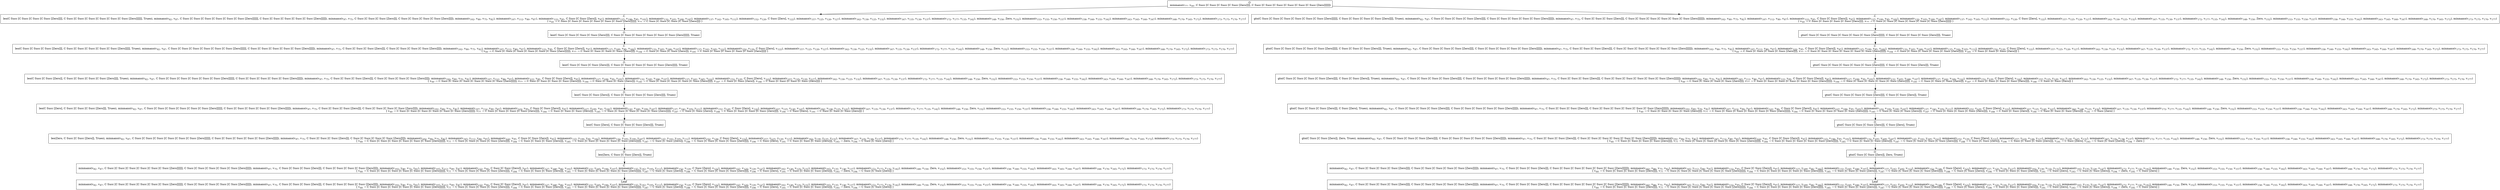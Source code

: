 digraph {
    graph [rankdir=TB
          ,bgcolor=transparent];
    node [shape=box
         ,fillcolor=white
         ,style=filled];
    0 [label=<O <BR/> minmaxo(v<SUB>77</SUB>, v<SUB>60</SUB>, C Succ [C Succ [C Succ [C Succ [Zero]]]], C Succ [C Succ [C Succ [C Succ [C Succ [C Succ [Zero]]]]]])>];
    1 [label=<C <BR/> leo(C Succ [C Succ [C Succ [C Succ [Zero]]]], C Succ [C Succ [C Succ [C Succ [C Succ [C Succ [Zero]]]]]], Trueo), minmaxo(v<SUB>82</SUB>, v<SUB>87</SUB>, C Succ [C Succ [C Succ [C Succ [C Succ [C Succ [Zero]]]]]], C Succ [C Succ [C Succ [C Succ [C Succ [Zero]]]]]), minmaxo(v<SUB>97</SUB>, v<SUB>75</SUB>, C Succ [C Succ [C Succ [Zero]]], C Succ [C Succ [C Succ [C Succ [Zero]]]]), minmaxo(v<SUB>102</SUB>, v<SUB>80</SUB>, v<SUB>75</SUB>, v<SUB>82</SUB>), minmaxo(v<SUB>107</SUB>, v<SUB>112</SUB>, v<SUB>80</SUB>, v<SUB>87</SUB>), minmaxo(v<SUB>122</SUB>, v<SUB>95</SUB>, C Succ [C Succ [Zero]], v<SUB>97</SUB>), minmaxo(v<SUB>127</SUB>, v<SUB>100</SUB>, v<SUB>95</SUB>, v<SUB>102</SUB>), minmaxo(v<SUB>132</SUB>, v<SUB>105</SUB>, v<SUB>100</SUB>, v<SUB>107</SUB>), minmaxo(v<SUB>137</SUB>, v<SUB>142</SUB>, v<SUB>105</SUB>, v<SUB>112</SUB>), minmaxo(v<SUB>152</SUB>, v<SUB>120</SUB>, C Succ [Zero], v<SUB>122</SUB>), minmaxo(v<SUB>157</SUB>, v<SUB>125</SUB>, v<SUB>120</SUB>, v<SUB>127</SUB>), minmaxo(v<SUB>162</SUB>, v<SUB>130</SUB>, v<SUB>125</SUB>, v<SUB>132</SUB>), minmaxo(v<SUB>167</SUB>, v<SUB>135</SUB>, v<SUB>130</SUB>, v<SUB>137</SUB>), minmaxo(v<SUB>172</SUB>, v<SUB>177</SUB>, v<SUB>135</SUB>, v<SUB>142</SUB>), minmaxo(v<SUB>148</SUB>, v<SUB>150</SUB>, Zero, v<SUB>152</SUB>), minmaxo(v<SUB>153</SUB>, v<SUB>155</SUB>, v<SUB>150</SUB>, v<SUB>157</SUB>), minmaxo(v<SUB>158</SUB>, v<SUB>160</SUB>, v<SUB>155</SUB>, v<SUB>162</SUB>), minmaxo(v<SUB>163</SUB>, v<SUB>165</SUB>, v<SUB>160</SUB>, v<SUB>167</SUB>), minmaxo(v<SUB>168</SUB>, v<SUB>170</SUB>, v<SUB>165</SUB>, v<SUB>172</SUB>), minmaxo(v<SUB>173</SUB>, v<SUB>175</SUB>, v<SUB>170</SUB>, v<SUB>177</SUB>) <BR/>  [ v<SUB>60</SUB> &rarr; C Succ [C Succ [C Succ [C Succ [C Succ [C Succ [Zero]]]]]], v<SUB>77</SUB> &rarr; C Succ [C Succ [C Succ [C Succ [Zero]]]] ] >];
    2 [label=<C <BR/> gto(C Succ [C Succ [C Succ [C Succ [C Succ [C Succ [Zero]]]]]], C Succ [C Succ [C Succ [C Succ [Zero]]]], Trueo), minmaxo(v<SUB>82</SUB>, v<SUB>87</SUB>, C Succ [C Succ [C Succ [C Succ [Zero]]]], C Succ [C Succ [C Succ [C Succ [C Succ [Zero]]]]]), minmaxo(v<SUB>97</SUB>, v<SUB>75</SUB>, C Succ [C Succ [C Succ [Zero]]], C Succ [C Succ [C Succ [C Succ [C Succ [C Succ [Zero]]]]]]), minmaxo(v<SUB>102</SUB>, v<SUB>80</SUB>, v<SUB>75</SUB>, v<SUB>82</SUB>), minmaxo(v<SUB>107</SUB>, v<SUB>112</SUB>, v<SUB>80</SUB>, v<SUB>87</SUB>), minmaxo(v<SUB>122</SUB>, v<SUB>95</SUB>, C Succ [C Succ [Zero]], v<SUB>97</SUB>), minmaxo(v<SUB>127</SUB>, v<SUB>100</SUB>, v<SUB>95</SUB>, v<SUB>102</SUB>), minmaxo(v<SUB>132</SUB>, v<SUB>105</SUB>, v<SUB>100</SUB>, v<SUB>107</SUB>), minmaxo(v<SUB>137</SUB>, v<SUB>142</SUB>, v<SUB>105</SUB>, v<SUB>112</SUB>), minmaxo(v<SUB>152</SUB>, v<SUB>120</SUB>, C Succ [Zero], v<SUB>122</SUB>), minmaxo(v<SUB>157</SUB>, v<SUB>125</SUB>, v<SUB>120</SUB>, v<SUB>127</SUB>), minmaxo(v<SUB>162</SUB>, v<SUB>130</SUB>, v<SUB>125</SUB>, v<SUB>132</SUB>), minmaxo(v<SUB>167</SUB>, v<SUB>135</SUB>, v<SUB>130</SUB>, v<SUB>137</SUB>), minmaxo(v<SUB>172</SUB>, v<SUB>177</SUB>, v<SUB>135</SUB>, v<SUB>142</SUB>), minmaxo(v<SUB>148</SUB>, v<SUB>150</SUB>, Zero, v<SUB>152</SUB>), minmaxo(v<SUB>153</SUB>, v<SUB>155</SUB>, v<SUB>150</SUB>, v<SUB>157</SUB>), minmaxo(v<SUB>158</SUB>, v<SUB>160</SUB>, v<SUB>155</SUB>, v<SUB>162</SUB>), minmaxo(v<SUB>163</SUB>, v<SUB>165</SUB>, v<SUB>160</SUB>, v<SUB>167</SUB>), minmaxo(v<SUB>168</SUB>, v<SUB>170</SUB>, v<SUB>165</SUB>, v<SUB>172</SUB>), minmaxo(v<SUB>173</SUB>, v<SUB>175</SUB>, v<SUB>170</SUB>, v<SUB>177</SUB>) <BR/>  [ v<SUB>60</SUB> &rarr; C Succ [C Succ [C Succ [C Succ [Zero]]]], v<SUB>77</SUB> &rarr; C Succ [C Succ [C Succ [C Succ [C Succ [C Succ [Zero]]]]]] ] >];
    3 [label=<O <BR/> leo(C Succ [C Succ [C Succ [C Succ [Zero]]]], C Succ [C Succ [C Succ [C Succ [C Succ [C Succ [Zero]]]]]], Trueo)>];
    4 [label=<C <BR/> leo(C Succ [C Succ [C Succ [Zero]]], C Succ [C Succ [C Succ [C Succ [C Succ [Zero]]]]], Trueo), minmaxo(v<SUB>82</SUB>, v<SUB>87</SUB>, C Succ [C Succ [C Succ [C Succ [C Succ [C Succ [Zero]]]]]], C Succ [C Succ [C Succ [C Succ [C Succ [Zero]]]]]), minmaxo(v<SUB>97</SUB>, v<SUB>75</SUB>, C Succ [C Succ [C Succ [Zero]]], C Succ [C Succ [C Succ [C Succ [Zero]]]]), minmaxo(v<SUB>102</SUB>, v<SUB>80</SUB>, v<SUB>75</SUB>, v<SUB>82</SUB>), minmaxo(v<SUB>107</SUB>, v<SUB>112</SUB>, v<SUB>80</SUB>, v<SUB>87</SUB>), minmaxo(v<SUB>122</SUB>, v<SUB>95</SUB>, C Succ [C Succ [Zero]], v<SUB>97</SUB>), minmaxo(v<SUB>127</SUB>, v<SUB>100</SUB>, v<SUB>95</SUB>, v<SUB>102</SUB>), minmaxo(v<SUB>132</SUB>, v<SUB>105</SUB>, v<SUB>100</SUB>, v<SUB>107</SUB>), minmaxo(v<SUB>137</SUB>, v<SUB>142</SUB>, v<SUB>105</SUB>, v<SUB>112</SUB>), minmaxo(v<SUB>152</SUB>, v<SUB>120</SUB>, C Succ [Zero], v<SUB>122</SUB>), minmaxo(v<SUB>157</SUB>, v<SUB>125</SUB>, v<SUB>120</SUB>, v<SUB>127</SUB>), minmaxo(v<SUB>162</SUB>, v<SUB>130</SUB>, v<SUB>125</SUB>, v<SUB>132</SUB>), minmaxo(v<SUB>167</SUB>, v<SUB>135</SUB>, v<SUB>130</SUB>, v<SUB>137</SUB>), minmaxo(v<SUB>172</SUB>, v<SUB>177</SUB>, v<SUB>135</SUB>, v<SUB>142</SUB>), minmaxo(v<SUB>148</SUB>, v<SUB>150</SUB>, Zero, v<SUB>152</SUB>), minmaxo(v<SUB>153</SUB>, v<SUB>155</SUB>, v<SUB>150</SUB>, v<SUB>157</SUB>), minmaxo(v<SUB>158</SUB>, v<SUB>160</SUB>, v<SUB>155</SUB>, v<SUB>162</SUB>), minmaxo(v<SUB>163</SUB>, v<SUB>165</SUB>, v<SUB>160</SUB>, v<SUB>167</SUB>), minmaxo(v<SUB>168</SUB>, v<SUB>170</SUB>, v<SUB>165</SUB>, v<SUB>172</SUB>), minmaxo(v<SUB>173</SUB>, v<SUB>175</SUB>, v<SUB>170</SUB>, v<SUB>177</SUB>) <BR/>  [ v<SUB>60</SUB> &rarr; C Succ [C Succ [C Succ [C Succ [C Succ [C Succ [Zero]]]]]], v<SUB>77</SUB> &rarr; C Succ [C Succ [C Succ [C Succ [Zero]]]], v<SUB>184</SUB> &rarr; C Succ [C Succ [C Succ [Zero]]], v<SUB>185</SUB> &rarr; C Succ [C Succ [C Succ [C Succ [C Succ [Zero]]]]] ] >];
    5 [label=<O <BR/> leo(C Succ [C Succ [C Succ [Zero]]], C Succ [C Succ [C Succ [C Succ [C Succ [Zero]]]]], Trueo)>];
    6 [label=<C <BR/> leo(C Succ [C Succ [Zero]], C Succ [C Succ [C Succ [C Succ [Zero]]]], Trueo), minmaxo(v<SUB>82</SUB>, v<SUB>87</SUB>, C Succ [C Succ [C Succ [C Succ [C Succ [C Succ [Zero]]]]]], C Succ [C Succ [C Succ [C Succ [C Succ [Zero]]]]]), minmaxo(v<SUB>97</SUB>, v<SUB>75</SUB>, C Succ [C Succ [C Succ [Zero]]], C Succ [C Succ [C Succ [C Succ [Zero]]]]), minmaxo(v<SUB>102</SUB>, v<SUB>80</SUB>, v<SUB>75</SUB>, v<SUB>82</SUB>), minmaxo(v<SUB>107</SUB>, v<SUB>112</SUB>, v<SUB>80</SUB>, v<SUB>87</SUB>), minmaxo(v<SUB>122</SUB>, v<SUB>95</SUB>, C Succ [C Succ [Zero]], v<SUB>97</SUB>), minmaxo(v<SUB>127</SUB>, v<SUB>100</SUB>, v<SUB>95</SUB>, v<SUB>102</SUB>), minmaxo(v<SUB>132</SUB>, v<SUB>105</SUB>, v<SUB>100</SUB>, v<SUB>107</SUB>), minmaxo(v<SUB>137</SUB>, v<SUB>142</SUB>, v<SUB>105</SUB>, v<SUB>112</SUB>), minmaxo(v<SUB>152</SUB>, v<SUB>120</SUB>, C Succ [Zero], v<SUB>122</SUB>), minmaxo(v<SUB>157</SUB>, v<SUB>125</SUB>, v<SUB>120</SUB>, v<SUB>127</SUB>), minmaxo(v<SUB>162</SUB>, v<SUB>130</SUB>, v<SUB>125</SUB>, v<SUB>132</SUB>), minmaxo(v<SUB>167</SUB>, v<SUB>135</SUB>, v<SUB>130</SUB>, v<SUB>137</SUB>), minmaxo(v<SUB>172</SUB>, v<SUB>177</SUB>, v<SUB>135</SUB>, v<SUB>142</SUB>), minmaxo(v<SUB>148</SUB>, v<SUB>150</SUB>, Zero, v<SUB>152</SUB>), minmaxo(v<SUB>153</SUB>, v<SUB>155</SUB>, v<SUB>150</SUB>, v<SUB>157</SUB>), minmaxo(v<SUB>158</SUB>, v<SUB>160</SUB>, v<SUB>155</SUB>, v<SUB>162</SUB>), minmaxo(v<SUB>163</SUB>, v<SUB>165</SUB>, v<SUB>160</SUB>, v<SUB>167</SUB>), minmaxo(v<SUB>168</SUB>, v<SUB>170</SUB>, v<SUB>165</SUB>, v<SUB>172</SUB>), minmaxo(v<SUB>173</SUB>, v<SUB>175</SUB>, v<SUB>170</SUB>, v<SUB>177</SUB>) <BR/>  [ v<SUB>60</SUB> &rarr; C Succ [C Succ [C Succ [C Succ [C Succ [C Succ [Zero]]]]]], v<SUB>77</SUB> &rarr; C Succ [C Succ [C Succ [C Succ [Zero]]]], v<SUB>184</SUB> &rarr; C Succ [C Succ [C Succ [Zero]]], v<SUB>185</SUB> &rarr; C Succ [C Succ [C Succ [C Succ [C Succ [Zero]]]]], v<SUB>187</SUB> &rarr; C Succ [C Succ [Zero]], v<SUB>188</SUB> &rarr; C Succ [C Succ [C Succ [C Succ [Zero]]]] ] >];
    7 [label=<O <BR/> leo(C Succ [C Succ [Zero]], C Succ [C Succ [C Succ [C Succ [Zero]]]], Trueo)>];
    8 [label=<C <BR/> leo(C Succ [Zero], C Succ [C Succ [C Succ [Zero]]], Trueo), minmaxo(v<SUB>82</SUB>, v<SUB>87</SUB>, C Succ [C Succ [C Succ [C Succ [C Succ [C Succ [Zero]]]]]], C Succ [C Succ [C Succ [C Succ [C Succ [Zero]]]]]), minmaxo(v<SUB>97</SUB>, v<SUB>75</SUB>, C Succ [C Succ [C Succ [Zero]]], C Succ [C Succ [C Succ [C Succ [Zero]]]]), minmaxo(v<SUB>102</SUB>, v<SUB>80</SUB>, v<SUB>75</SUB>, v<SUB>82</SUB>), minmaxo(v<SUB>107</SUB>, v<SUB>112</SUB>, v<SUB>80</SUB>, v<SUB>87</SUB>), minmaxo(v<SUB>122</SUB>, v<SUB>95</SUB>, C Succ [C Succ [Zero]], v<SUB>97</SUB>), minmaxo(v<SUB>127</SUB>, v<SUB>100</SUB>, v<SUB>95</SUB>, v<SUB>102</SUB>), minmaxo(v<SUB>132</SUB>, v<SUB>105</SUB>, v<SUB>100</SUB>, v<SUB>107</SUB>), minmaxo(v<SUB>137</SUB>, v<SUB>142</SUB>, v<SUB>105</SUB>, v<SUB>112</SUB>), minmaxo(v<SUB>152</SUB>, v<SUB>120</SUB>, C Succ [Zero], v<SUB>122</SUB>), minmaxo(v<SUB>157</SUB>, v<SUB>125</SUB>, v<SUB>120</SUB>, v<SUB>127</SUB>), minmaxo(v<SUB>162</SUB>, v<SUB>130</SUB>, v<SUB>125</SUB>, v<SUB>132</SUB>), minmaxo(v<SUB>167</SUB>, v<SUB>135</SUB>, v<SUB>130</SUB>, v<SUB>137</SUB>), minmaxo(v<SUB>172</SUB>, v<SUB>177</SUB>, v<SUB>135</SUB>, v<SUB>142</SUB>), minmaxo(v<SUB>148</SUB>, v<SUB>150</SUB>, Zero, v<SUB>152</SUB>), minmaxo(v<SUB>153</SUB>, v<SUB>155</SUB>, v<SUB>150</SUB>, v<SUB>157</SUB>), minmaxo(v<SUB>158</SUB>, v<SUB>160</SUB>, v<SUB>155</SUB>, v<SUB>162</SUB>), minmaxo(v<SUB>163</SUB>, v<SUB>165</SUB>, v<SUB>160</SUB>, v<SUB>167</SUB>), minmaxo(v<SUB>168</SUB>, v<SUB>170</SUB>, v<SUB>165</SUB>, v<SUB>172</SUB>), minmaxo(v<SUB>173</SUB>, v<SUB>175</SUB>, v<SUB>170</SUB>, v<SUB>177</SUB>) <BR/>  [ v<SUB>60</SUB> &rarr; C Succ [C Succ [C Succ [C Succ [C Succ [C Succ [Zero]]]]]], v<SUB>77</SUB> &rarr; C Succ [C Succ [C Succ [C Succ [Zero]]]], v<SUB>184</SUB> &rarr; C Succ [C Succ [C Succ [Zero]]], v<SUB>185</SUB> &rarr; C Succ [C Succ [C Succ [C Succ [C Succ [Zero]]]]], v<SUB>187</SUB> &rarr; C Succ [C Succ [Zero]], v<SUB>188</SUB> &rarr; C Succ [C Succ [C Succ [C Succ [Zero]]]], v<SUB>190</SUB> &rarr; C Succ [Zero], v<SUB>191</SUB> &rarr; C Succ [C Succ [C Succ [Zero]]] ] >];
    9 [label=<O <BR/> leo(C Succ [Zero], C Succ [C Succ [C Succ [Zero]]], Trueo)>];
    10 [label=<C <BR/> leo(Zero, C Succ [C Succ [Zero]], Trueo), minmaxo(v<SUB>82</SUB>, v<SUB>87</SUB>, C Succ [C Succ [C Succ [C Succ [C Succ [C Succ [Zero]]]]]], C Succ [C Succ [C Succ [C Succ [C Succ [Zero]]]]]), minmaxo(v<SUB>97</SUB>, v<SUB>75</SUB>, C Succ [C Succ [C Succ [Zero]]], C Succ [C Succ [C Succ [C Succ [Zero]]]]), minmaxo(v<SUB>102</SUB>, v<SUB>80</SUB>, v<SUB>75</SUB>, v<SUB>82</SUB>), minmaxo(v<SUB>107</SUB>, v<SUB>112</SUB>, v<SUB>80</SUB>, v<SUB>87</SUB>), minmaxo(v<SUB>122</SUB>, v<SUB>95</SUB>, C Succ [C Succ [Zero]], v<SUB>97</SUB>), minmaxo(v<SUB>127</SUB>, v<SUB>100</SUB>, v<SUB>95</SUB>, v<SUB>102</SUB>), minmaxo(v<SUB>132</SUB>, v<SUB>105</SUB>, v<SUB>100</SUB>, v<SUB>107</SUB>), minmaxo(v<SUB>137</SUB>, v<SUB>142</SUB>, v<SUB>105</SUB>, v<SUB>112</SUB>), minmaxo(v<SUB>152</SUB>, v<SUB>120</SUB>, C Succ [Zero], v<SUB>122</SUB>), minmaxo(v<SUB>157</SUB>, v<SUB>125</SUB>, v<SUB>120</SUB>, v<SUB>127</SUB>), minmaxo(v<SUB>162</SUB>, v<SUB>130</SUB>, v<SUB>125</SUB>, v<SUB>132</SUB>), minmaxo(v<SUB>167</SUB>, v<SUB>135</SUB>, v<SUB>130</SUB>, v<SUB>137</SUB>), minmaxo(v<SUB>172</SUB>, v<SUB>177</SUB>, v<SUB>135</SUB>, v<SUB>142</SUB>), minmaxo(v<SUB>148</SUB>, v<SUB>150</SUB>, Zero, v<SUB>152</SUB>), minmaxo(v<SUB>153</SUB>, v<SUB>155</SUB>, v<SUB>150</SUB>, v<SUB>157</SUB>), minmaxo(v<SUB>158</SUB>, v<SUB>160</SUB>, v<SUB>155</SUB>, v<SUB>162</SUB>), minmaxo(v<SUB>163</SUB>, v<SUB>165</SUB>, v<SUB>160</SUB>, v<SUB>167</SUB>), minmaxo(v<SUB>168</SUB>, v<SUB>170</SUB>, v<SUB>165</SUB>, v<SUB>172</SUB>), minmaxo(v<SUB>173</SUB>, v<SUB>175</SUB>, v<SUB>170</SUB>, v<SUB>177</SUB>) <BR/>  [ v<SUB>60</SUB> &rarr; C Succ [C Succ [C Succ [C Succ [C Succ [C Succ [Zero]]]]]], v<SUB>77</SUB> &rarr; C Succ [C Succ [C Succ [C Succ [Zero]]]], v<SUB>184</SUB> &rarr; C Succ [C Succ [C Succ [Zero]]], v<SUB>185</SUB> &rarr; C Succ [C Succ [C Succ [C Succ [C Succ [Zero]]]]], v<SUB>187</SUB> &rarr; C Succ [C Succ [Zero]], v<SUB>188</SUB> &rarr; C Succ [C Succ [C Succ [C Succ [Zero]]]], v<SUB>190</SUB> &rarr; C Succ [Zero], v<SUB>191</SUB> &rarr; C Succ [C Succ [C Succ [Zero]]], v<SUB>193</SUB> &rarr; Zero, v<SUB>194</SUB> &rarr; C Succ [C Succ [Zero]] ] >];
    11 [label=<O <BR/> leo(Zero, C Succ [C Succ [Zero]], Trueo)>];
    12 [label=<C <BR/> minmaxo(v<SUB>82</SUB>, v<SUB>87</SUB>, C Succ [C Succ [C Succ [C Succ [C Succ [C Succ [Zero]]]]]], C Succ [C Succ [C Succ [C Succ [C Succ [Zero]]]]]), minmaxo(v<SUB>97</SUB>, v<SUB>75</SUB>, C Succ [C Succ [C Succ [Zero]]], C Succ [C Succ [C Succ [C Succ [Zero]]]]), minmaxo(v<SUB>102</SUB>, v<SUB>80</SUB>, v<SUB>75</SUB>, v<SUB>82</SUB>), minmaxo(v<SUB>107</SUB>, v<SUB>112</SUB>, v<SUB>80</SUB>, v<SUB>87</SUB>), minmaxo(v<SUB>122</SUB>, v<SUB>95</SUB>, C Succ [C Succ [Zero]], v<SUB>97</SUB>), minmaxo(v<SUB>127</SUB>, v<SUB>100</SUB>, v<SUB>95</SUB>, v<SUB>102</SUB>), minmaxo(v<SUB>132</SUB>, v<SUB>105</SUB>, v<SUB>100</SUB>, v<SUB>107</SUB>), minmaxo(v<SUB>137</SUB>, v<SUB>142</SUB>, v<SUB>105</SUB>, v<SUB>112</SUB>), minmaxo(v<SUB>152</SUB>, v<SUB>120</SUB>, C Succ [Zero], v<SUB>122</SUB>), minmaxo(v<SUB>157</SUB>, v<SUB>125</SUB>, v<SUB>120</SUB>, v<SUB>127</SUB>), minmaxo(v<SUB>162</SUB>, v<SUB>130</SUB>, v<SUB>125</SUB>, v<SUB>132</SUB>), minmaxo(v<SUB>167</SUB>, v<SUB>135</SUB>, v<SUB>130</SUB>, v<SUB>137</SUB>), minmaxo(v<SUB>172</SUB>, v<SUB>177</SUB>, v<SUB>135</SUB>, v<SUB>142</SUB>), minmaxo(v<SUB>148</SUB>, v<SUB>150</SUB>, Zero, v<SUB>152</SUB>), minmaxo(v<SUB>153</SUB>, v<SUB>155</SUB>, v<SUB>150</SUB>, v<SUB>157</SUB>), minmaxo(v<SUB>158</SUB>, v<SUB>160</SUB>, v<SUB>155</SUB>, v<SUB>162</SUB>), minmaxo(v<SUB>163</SUB>, v<SUB>165</SUB>, v<SUB>160</SUB>, v<SUB>167</SUB>), minmaxo(v<SUB>168</SUB>, v<SUB>170</SUB>, v<SUB>165</SUB>, v<SUB>172</SUB>), minmaxo(v<SUB>173</SUB>, v<SUB>175</SUB>, v<SUB>170</SUB>, v<SUB>177</SUB>) <BR/>  [ v<SUB>60</SUB> &rarr; C Succ [C Succ [C Succ [C Succ [C Succ [C Succ [Zero]]]]]], v<SUB>77</SUB> &rarr; C Succ [C Succ [C Succ [C Succ [Zero]]]], v<SUB>184</SUB> &rarr; C Succ [C Succ [C Succ [Zero]]], v<SUB>185</SUB> &rarr; C Succ [C Succ [C Succ [C Succ [C Succ [Zero]]]]], v<SUB>187</SUB> &rarr; C Succ [C Succ [Zero]], v<SUB>188</SUB> &rarr; C Succ [C Succ [C Succ [C Succ [Zero]]]], v<SUB>190</SUB> &rarr; C Succ [Zero], v<SUB>191</SUB> &rarr; C Succ [C Succ [C Succ [Zero]]], v<SUB>193</SUB> &rarr; Zero, v<SUB>194</SUB> &rarr; C Succ [C Succ [Zero]] ] >];
    13 [label=<Leaf <BR/> minmaxo(v<SUB>82</SUB>, v<SUB>87</SUB>, C Succ [C Succ [C Succ [C Succ [C Succ [C Succ [Zero]]]]]], C Succ [C Succ [C Succ [C Succ [C Succ [Zero]]]]]), minmaxo(v<SUB>97</SUB>, v<SUB>75</SUB>, C Succ [C Succ [C Succ [Zero]]], C Succ [C Succ [C Succ [C Succ [Zero]]]]), minmaxo(v<SUB>102</SUB>, v<SUB>80</SUB>, v<SUB>75</SUB>, v<SUB>82</SUB>), minmaxo(v<SUB>107</SUB>, v<SUB>112</SUB>, v<SUB>80</SUB>, v<SUB>87</SUB>), minmaxo(v<SUB>122</SUB>, v<SUB>95</SUB>, C Succ [C Succ [Zero]], v<SUB>97</SUB>), minmaxo(v<SUB>127</SUB>, v<SUB>100</SUB>, v<SUB>95</SUB>, v<SUB>102</SUB>), minmaxo(v<SUB>132</SUB>, v<SUB>105</SUB>, v<SUB>100</SUB>, v<SUB>107</SUB>), minmaxo(v<SUB>137</SUB>, v<SUB>142</SUB>, v<SUB>105</SUB>, v<SUB>112</SUB>), minmaxo(v<SUB>152</SUB>, v<SUB>120</SUB>, C Succ [Zero], v<SUB>122</SUB>), minmaxo(v<SUB>157</SUB>, v<SUB>125</SUB>, v<SUB>120</SUB>, v<SUB>127</SUB>), minmaxo(v<SUB>162</SUB>, v<SUB>130</SUB>, v<SUB>125</SUB>, v<SUB>132</SUB>), minmaxo(v<SUB>167</SUB>, v<SUB>135</SUB>, v<SUB>130</SUB>, v<SUB>137</SUB>), minmaxo(v<SUB>172</SUB>, v<SUB>177</SUB>, v<SUB>135</SUB>, v<SUB>142</SUB>), minmaxo(v<SUB>148</SUB>, v<SUB>150</SUB>, Zero, v<SUB>152</SUB>), minmaxo(v<SUB>153</SUB>, v<SUB>155</SUB>, v<SUB>150</SUB>, v<SUB>157</SUB>), minmaxo(v<SUB>158</SUB>, v<SUB>160</SUB>, v<SUB>155</SUB>, v<SUB>162</SUB>), minmaxo(v<SUB>163</SUB>, v<SUB>165</SUB>, v<SUB>160</SUB>, v<SUB>167</SUB>), minmaxo(v<SUB>168</SUB>, v<SUB>170</SUB>, v<SUB>165</SUB>, v<SUB>172</SUB>), minmaxo(v<SUB>173</SUB>, v<SUB>175</SUB>, v<SUB>170</SUB>, v<SUB>177</SUB>) <BR/>  [ v<SUB>60</SUB> &rarr; C Succ [C Succ [C Succ [C Succ [C Succ [C Succ [Zero]]]]]], v<SUB>77</SUB> &rarr; C Succ [C Succ [C Succ [C Succ [Zero]]]], v<SUB>184</SUB> &rarr; C Succ [C Succ [C Succ [Zero]]], v<SUB>185</SUB> &rarr; C Succ [C Succ [C Succ [C Succ [C Succ [Zero]]]]], v<SUB>187</SUB> &rarr; C Succ [C Succ [Zero]], v<SUB>188</SUB> &rarr; C Succ [C Succ [C Succ [C Succ [Zero]]]], v<SUB>190</SUB> &rarr; C Succ [Zero], v<SUB>191</SUB> &rarr; C Succ [C Succ [C Succ [Zero]]], v<SUB>193</SUB> &rarr; Zero, v<SUB>194</SUB> &rarr; C Succ [C Succ [Zero]] ] >];
    14 [label=<O <BR/> gto(C Succ [C Succ [C Succ [C Succ [C Succ [C Succ [Zero]]]]]], C Succ [C Succ [C Succ [C Succ [Zero]]]], Trueo)>];
    15 [label=<C <BR/> gto(C Succ [C Succ [C Succ [C Succ [C Succ [Zero]]]]], C Succ [C Succ [C Succ [Zero]]], Trueo), minmaxo(v<SUB>82</SUB>, v<SUB>87</SUB>, C Succ [C Succ [C Succ [C Succ [Zero]]]], C Succ [C Succ [C Succ [C Succ [C Succ [Zero]]]]]), minmaxo(v<SUB>97</SUB>, v<SUB>75</SUB>, C Succ [C Succ [C Succ [Zero]]], C Succ [C Succ [C Succ [C Succ [C Succ [C Succ [Zero]]]]]]), minmaxo(v<SUB>102</SUB>, v<SUB>80</SUB>, v<SUB>75</SUB>, v<SUB>82</SUB>), minmaxo(v<SUB>107</SUB>, v<SUB>112</SUB>, v<SUB>80</SUB>, v<SUB>87</SUB>), minmaxo(v<SUB>122</SUB>, v<SUB>95</SUB>, C Succ [C Succ [Zero]], v<SUB>97</SUB>), minmaxo(v<SUB>127</SUB>, v<SUB>100</SUB>, v<SUB>95</SUB>, v<SUB>102</SUB>), minmaxo(v<SUB>132</SUB>, v<SUB>105</SUB>, v<SUB>100</SUB>, v<SUB>107</SUB>), minmaxo(v<SUB>137</SUB>, v<SUB>142</SUB>, v<SUB>105</SUB>, v<SUB>112</SUB>), minmaxo(v<SUB>152</SUB>, v<SUB>120</SUB>, C Succ [Zero], v<SUB>122</SUB>), minmaxo(v<SUB>157</SUB>, v<SUB>125</SUB>, v<SUB>120</SUB>, v<SUB>127</SUB>), minmaxo(v<SUB>162</SUB>, v<SUB>130</SUB>, v<SUB>125</SUB>, v<SUB>132</SUB>), minmaxo(v<SUB>167</SUB>, v<SUB>135</SUB>, v<SUB>130</SUB>, v<SUB>137</SUB>), minmaxo(v<SUB>172</SUB>, v<SUB>177</SUB>, v<SUB>135</SUB>, v<SUB>142</SUB>), minmaxo(v<SUB>148</SUB>, v<SUB>150</SUB>, Zero, v<SUB>152</SUB>), minmaxo(v<SUB>153</SUB>, v<SUB>155</SUB>, v<SUB>150</SUB>, v<SUB>157</SUB>), minmaxo(v<SUB>158</SUB>, v<SUB>160</SUB>, v<SUB>155</SUB>, v<SUB>162</SUB>), minmaxo(v<SUB>163</SUB>, v<SUB>165</SUB>, v<SUB>160</SUB>, v<SUB>167</SUB>), minmaxo(v<SUB>168</SUB>, v<SUB>170</SUB>, v<SUB>165</SUB>, v<SUB>172</SUB>), minmaxo(v<SUB>173</SUB>, v<SUB>175</SUB>, v<SUB>170</SUB>, v<SUB>177</SUB>) <BR/>  [ v<SUB>60</SUB> &rarr; C Succ [C Succ [C Succ [C Succ [Zero]]]], v<SUB>77</SUB> &rarr; C Succ [C Succ [C Succ [C Succ [C Succ [C Succ [Zero]]]]]], v<SUB>184</SUB> &rarr; C Succ [C Succ [C Succ [C Succ [C Succ [Zero]]]]], v<SUB>185</SUB> &rarr; C Succ [C Succ [C Succ [Zero]]] ] >];
    16 [label=<O <BR/> gto(C Succ [C Succ [C Succ [C Succ [C Succ [Zero]]]]], C Succ [C Succ [C Succ [Zero]]], Trueo)>];
    17 [label=<C <BR/> gto(C Succ [C Succ [C Succ [C Succ [Zero]]]], C Succ [C Succ [Zero]], Trueo), minmaxo(v<SUB>82</SUB>, v<SUB>87</SUB>, C Succ [C Succ [C Succ [C Succ [Zero]]]], C Succ [C Succ [C Succ [C Succ [C Succ [Zero]]]]]), minmaxo(v<SUB>97</SUB>, v<SUB>75</SUB>, C Succ [C Succ [C Succ [Zero]]], C Succ [C Succ [C Succ [C Succ [C Succ [C Succ [Zero]]]]]]), minmaxo(v<SUB>102</SUB>, v<SUB>80</SUB>, v<SUB>75</SUB>, v<SUB>82</SUB>), minmaxo(v<SUB>107</SUB>, v<SUB>112</SUB>, v<SUB>80</SUB>, v<SUB>87</SUB>), minmaxo(v<SUB>122</SUB>, v<SUB>95</SUB>, C Succ [C Succ [Zero]], v<SUB>97</SUB>), minmaxo(v<SUB>127</SUB>, v<SUB>100</SUB>, v<SUB>95</SUB>, v<SUB>102</SUB>), minmaxo(v<SUB>132</SUB>, v<SUB>105</SUB>, v<SUB>100</SUB>, v<SUB>107</SUB>), minmaxo(v<SUB>137</SUB>, v<SUB>142</SUB>, v<SUB>105</SUB>, v<SUB>112</SUB>), minmaxo(v<SUB>152</SUB>, v<SUB>120</SUB>, C Succ [Zero], v<SUB>122</SUB>), minmaxo(v<SUB>157</SUB>, v<SUB>125</SUB>, v<SUB>120</SUB>, v<SUB>127</SUB>), minmaxo(v<SUB>162</SUB>, v<SUB>130</SUB>, v<SUB>125</SUB>, v<SUB>132</SUB>), minmaxo(v<SUB>167</SUB>, v<SUB>135</SUB>, v<SUB>130</SUB>, v<SUB>137</SUB>), minmaxo(v<SUB>172</SUB>, v<SUB>177</SUB>, v<SUB>135</SUB>, v<SUB>142</SUB>), minmaxo(v<SUB>148</SUB>, v<SUB>150</SUB>, Zero, v<SUB>152</SUB>), minmaxo(v<SUB>153</SUB>, v<SUB>155</SUB>, v<SUB>150</SUB>, v<SUB>157</SUB>), minmaxo(v<SUB>158</SUB>, v<SUB>160</SUB>, v<SUB>155</SUB>, v<SUB>162</SUB>), minmaxo(v<SUB>163</SUB>, v<SUB>165</SUB>, v<SUB>160</SUB>, v<SUB>167</SUB>), minmaxo(v<SUB>168</SUB>, v<SUB>170</SUB>, v<SUB>165</SUB>, v<SUB>172</SUB>), minmaxo(v<SUB>173</SUB>, v<SUB>175</SUB>, v<SUB>170</SUB>, v<SUB>177</SUB>) <BR/>  [ v<SUB>60</SUB> &rarr; C Succ [C Succ [C Succ [C Succ [Zero]]]], v<SUB>77</SUB> &rarr; C Succ [C Succ [C Succ [C Succ [C Succ [C Succ [Zero]]]]]], v<SUB>184</SUB> &rarr; C Succ [C Succ [C Succ [C Succ [C Succ [Zero]]]]], v<SUB>185</SUB> &rarr; C Succ [C Succ [C Succ [Zero]]], v<SUB>187</SUB> &rarr; C Succ [C Succ [C Succ [C Succ [Zero]]]], v<SUB>188</SUB> &rarr; C Succ [C Succ [Zero]] ] >];
    18 [label=<O <BR/> gto(C Succ [C Succ [C Succ [C Succ [Zero]]]], C Succ [C Succ [Zero]], Trueo)>];
    19 [label=<C <BR/> gto(C Succ [C Succ [C Succ [Zero]]], C Succ [Zero], Trueo), minmaxo(v<SUB>82</SUB>, v<SUB>87</SUB>, C Succ [C Succ [C Succ [C Succ [Zero]]]], C Succ [C Succ [C Succ [C Succ [C Succ [Zero]]]]]), minmaxo(v<SUB>97</SUB>, v<SUB>75</SUB>, C Succ [C Succ [C Succ [Zero]]], C Succ [C Succ [C Succ [C Succ [C Succ [C Succ [Zero]]]]]]), minmaxo(v<SUB>102</SUB>, v<SUB>80</SUB>, v<SUB>75</SUB>, v<SUB>82</SUB>), minmaxo(v<SUB>107</SUB>, v<SUB>112</SUB>, v<SUB>80</SUB>, v<SUB>87</SUB>), minmaxo(v<SUB>122</SUB>, v<SUB>95</SUB>, C Succ [C Succ [Zero]], v<SUB>97</SUB>), minmaxo(v<SUB>127</SUB>, v<SUB>100</SUB>, v<SUB>95</SUB>, v<SUB>102</SUB>), minmaxo(v<SUB>132</SUB>, v<SUB>105</SUB>, v<SUB>100</SUB>, v<SUB>107</SUB>), minmaxo(v<SUB>137</SUB>, v<SUB>142</SUB>, v<SUB>105</SUB>, v<SUB>112</SUB>), minmaxo(v<SUB>152</SUB>, v<SUB>120</SUB>, C Succ [Zero], v<SUB>122</SUB>), minmaxo(v<SUB>157</SUB>, v<SUB>125</SUB>, v<SUB>120</SUB>, v<SUB>127</SUB>), minmaxo(v<SUB>162</SUB>, v<SUB>130</SUB>, v<SUB>125</SUB>, v<SUB>132</SUB>), minmaxo(v<SUB>167</SUB>, v<SUB>135</SUB>, v<SUB>130</SUB>, v<SUB>137</SUB>), minmaxo(v<SUB>172</SUB>, v<SUB>177</SUB>, v<SUB>135</SUB>, v<SUB>142</SUB>), minmaxo(v<SUB>148</SUB>, v<SUB>150</SUB>, Zero, v<SUB>152</SUB>), minmaxo(v<SUB>153</SUB>, v<SUB>155</SUB>, v<SUB>150</SUB>, v<SUB>157</SUB>), minmaxo(v<SUB>158</SUB>, v<SUB>160</SUB>, v<SUB>155</SUB>, v<SUB>162</SUB>), minmaxo(v<SUB>163</SUB>, v<SUB>165</SUB>, v<SUB>160</SUB>, v<SUB>167</SUB>), minmaxo(v<SUB>168</SUB>, v<SUB>170</SUB>, v<SUB>165</SUB>, v<SUB>172</SUB>), minmaxo(v<SUB>173</SUB>, v<SUB>175</SUB>, v<SUB>170</SUB>, v<SUB>177</SUB>) <BR/>  [ v<SUB>60</SUB> &rarr; C Succ [C Succ [C Succ [C Succ [Zero]]]], v<SUB>77</SUB> &rarr; C Succ [C Succ [C Succ [C Succ [C Succ [C Succ [Zero]]]]]], v<SUB>184</SUB> &rarr; C Succ [C Succ [C Succ [C Succ [C Succ [Zero]]]]], v<SUB>185</SUB> &rarr; C Succ [C Succ [C Succ [Zero]]], v<SUB>187</SUB> &rarr; C Succ [C Succ [C Succ [C Succ [Zero]]]], v<SUB>188</SUB> &rarr; C Succ [C Succ [Zero]], v<SUB>190</SUB> &rarr; C Succ [C Succ [C Succ [Zero]]], v<SUB>191</SUB> &rarr; C Succ [Zero] ] >];
    20 [label=<O <BR/> gto(C Succ [C Succ [C Succ [Zero]]], C Succ [Zero], Trueo)>];
    21 [label=<C <BR/> gto(C Succ [C Succ [Zero]], Zero, Trueo), minmaxo(v<SUB>82</SUB>, v<SUB>87</SUB>, C Succ [C Succ [C Succ [C Succ [Zero]]]], C Succ [C Succ [C Succ [C Succ [C Succ [Zero]]]]]), minmaxo(v<SUB>97</SUB>, v<SUB>75</SUB>, C Succ [C Succ [C Succ [Zero]]], C Succ [C Succ [C Succ [C Succ [C Succ [C Succ [Zero]]]]]]), minmaxo(v<SUB>102</SUB>, v<SUB>80</SUB>, v<SUB>75</SUB>, v<SUB>82</SUB>), minmaxo(v<SUB>107</SUB>, v<SUB>112</SUB>, v<SUB>80</SUB>, v<SUB>87</SUB>), minmaxo(v<SUB>122</SUB>, v<SUB>95</SUB>, C Succ [C Succ [Zero]], v<SUB>97</SUB>), minmaxo(v<SUB>127</SUB>, v<SUB>100</SUB>, v<SUB>95</SUB>, v<SUB>102</SUB>), minmaxo(v<SUB>132</SUB>, v<SUB>105</SUB>, v<SUB>100</SUB>, v<SUB>107</SUB>), minmaxo(v<SUB>137</SUB>, v<SUB>142</SUB>, v<SUB>105</SUB>, v<SUB>112</SUB>), minmaxo(v<SUB>152</SUB>, v<SUB>120</SUB>, C Succ [Zero], v<SUB>122</SUB>), minmaxo(v<SUB>157</SUB>, v<SUB>125</SUB>, v<SUB>120</SUB>, v<SUB>127</SUB>), minmaxo(v<SUB>162</SUB>, v<SUB>130</SUB>, v<SUB>125</SUB>, v<SUB>132</SUB>), minmaxo(v<SUB>167</SUB>, v<SUB>135</SUB>, v<SUB>130</SUB>, v<SUB>137</SUB>), minmaxo(v<SUB>172</SUB>, v<SUB>177</SUB>, v<SUB>135</SUB>, v<SUB>142</SUB>), minmaxo(v<SUB>148</SUB>, v<SUB>150</SUB>, Zero, v<SUB>152</SUB>), minmaxo(v<SUB>153</SUB>, v<SUB>155</SUB>, v<SUB>150</SUB>, v<SUB>157</SUB>), minmaxo(v<SUB>158</SUB>, v<SUB>160</SUB>, v<SUB>155</SUB>, v<SUB>162</SUB>), minmaxo(v<SUB>163</SUB>, v<SUB>165</SUB>, v<SUB>160</SUB>, v<SUB>167</SUB>), minmaxo(v<SUB>168</SUB>, v<SUB>170</SUB>, v<SUB>165</SUB>, v<SUB>172</SUB>), minmaxo(v<SUB>173</SUB>, v<SUB>175</SUB>, v<SUB>170</SUB>, v<SUB>177</SUB>) <BR/>  [ v<SUB>60</SUB> &rarr; C Succ [C Succ [C Succ [C Succ [Zero]]]], v<SUB>77</SUB> &rarr; C Succ [C Succ [C Succ [C Succ [C Succ [C Succ [Zero]]]]]], v<SUB>184</SUB> &rarr; C Succ [C Succ [C Succ [C Succ [C Succ [Zero]]]]], v<SUB>185</SUB> &rarr; C Succ [C Succ [C Succ [Zero]]], v<SUB>187</SUB> &rarr; C Succ [C Succ [C Succ [C Succ [Zero]]]], v<SUB>188</SUB> &rarr; C Succ [C Succ [Zero]], v<SUB>190</SUB> &rarr; C Succ [C Succ [C Succ [Zero]]], v<SUB>191</SUB> &rarr; C Succ [Zero], v<SUB>193</SUB> &rarr; C Succ [C Succ [Zero]], v<SUB>194</SUB> &rarr; Zero ] >];
    22 [label=<O <BR/> gto(C Succ [C Succ [Zero]], Zero, Trueo)>];
    23 [label=<C <BR/> minmaxo(v<SUB>82</SUB>, v<SUB>87</SUB>, C Succ [C Succ [C Succ [C Succ [Zero]]]], C Succ [C Succ [C Succ [C Succ [C Succ [Zero]]]]]), minmaxo(v<SUB>97</SUB>, v<SUB>75</SUB>, C Succ [C Succ [C Succ [Zero]]], C Succ [C Succ [C Succ [C Succ [C Succ [C Succ [Zero]]]]]]), minmaxo(v<SUB>102</SUB>, v<SUB>80</SUB>, v<SUB>75</SUB>, v<SUB>82</SUB>), minmaxo(v<SUB>107</SUB>, v<SUB>112</SUB>, v<SUB>80</SUB>, v<SUB>87</SUB>), minmaxo(v<SUB>122</SUB>, v<SUB>95</SUB>, C Succ [C Succ [Zero]], v<SUB>97</SUB>), minmaxo(v<SUB>127</SUB>, v<SUB>100</SUB>, v<SUB>95</SUB>, v<SUB>102</SUB>), minmaxo(v<SUB>132</SUB>, v<SUB>105</SUB>, v<SUB>100</SUB>, v<SUB>107</SUB>), minmaxo(v<SUB>137</SUB>, v<SUB>142</SUB>, v<SUB>105</SUB>, v<SUB>112</SUB>), minmaxo(v<SUB>152</SUB>, v<SUB>120</SUB>, C Succ [Zero], v<SUB>122</SUB>), minmaxo(v<SUB>157</SUB>, v<SUB>125</SUB>, v<SUB>120</SUB>, v<SUB>127</SUB>), minmaxo(v<SUB>162</SUB>, v<SUB>130</SUB>, v<SUB>125</SUB>, v<SUB>132</SUB>), minmaxo(v<SUB>167</SUB>, v<SUB>135</SUB>, v<SUB>130</SUB>, v<SUB>137</SUB>), minmaxo(v<SUB>172</SUB>, v<SUB>177</SUB>, v<SUB>135</SUB>, v<SUB>142</SUB>), minmaxo(v<SUB>148</SUB>, v<SUB>150</SUB>, Zero, v<SUB>152</SUB>), minmaxo(v<SUB>153</SUB>, v<SUB>155</SUB>, v<SUB>150</SUB>, v<SUB>157</SUB>), minmaxo(v<SUB>158</SUB>, v<SUB>160</SUB>, v<SUB>155</SUB>, v<SUB>162</SUB>), minmaxo(v<SUB>163</SUB>, v<SUB>165</SUB>, v<SUB>160</SUB>, v<SUB>167</SUB>), minmaxo(v<SUB>168</SUB>, v<SUB>170</SUB>, v<SUB>165</SUB>, v<SUB>172</SUB>), minmaxo(v<SUB>173</SUB>, v<SUB>175</SUB>, v<SUB>170</SUB>, v<SUB>177</SUB>) <BR/>  [ v<SUB>60</SUB> &rarr; C Succ [C Succ [C Succ [C Succ [Zero]]]], v<SUB>77</SUB> &rarr; C Succ [C Succ [C Succ [C Succ [C Succ [C Succ [Zero]]]]]], v<SUB>184</SUB> &rarr; C Succ [C Succ [C Succ [C Succ [C Succ [Zero]]]]], v<SUB>185</SUB> &rarr; C Succ [C Succ [C Succ [Zero]]], v<SUB>187</SUB> &rarr; C Succ [C Succ [C Succ [C Succ [Zero]]]], v<SUB>188</SUB> &rarr; C Succ [C Succ [Zero]], v<SUB>190</SUB> &rarr; C Succ [C Succ [C Succ [Zero]]], v<SUB>191</SUB> &rarr; C Succ [Zero], v<SUB>193</SUB> &rarr; C Succ [C Succ [Zero]], v<SUB>194</SUB> &rarr; Zero, v<SUB>195</SUB> &rarr; C Succ [Zero] ] >];
    24 [label=<Leaf <BR/> minmaxo(v<SUB>82</SUB>, v<SUB>87</SUB>, C Succ [C Succ [C Succ [C Succ [Zero]]]], C Succ [C Succ [C Succ [C Succ [C Succ [Zero]]]]]), minmaxo(v<SUB>97</SUB>, v<SUB>75</SUB>, C Succ [C Succ [C Succ [Zero]]], C Succ [C Succ [C Succ [C Succ [C Succ [C Succ [Zero]]]]]]), minmaxo(v<SUB>102</SUB>, v<SUB>80</SUB>, v<SUB>75</SUB>, v<SUB>82</SUB>), minmaxo(v<SUB>107</SUB>, v<SUB>112</SUB>, v<SUB>80</SUB>, v<SUB>87</SUB>), minmaxo(v<SUB>122</SUB>, v<SUB>95</SUB>, C Succ [C Succ [Zero]], v<SUB>97</SUB>), minmaxo(v<SUB>127</SUB>, v<SUB>100</SUB>, v<SUB>95</SUB>, v<SUB>102</SUB>), minmaxo(v<SUB>132</SUB>, v<SUB>105</SUB>, v<SUB>100</SUB>, v<SUB>107</SUB>), minmaxo(v<SUB>137</SUB>, v<SUB>142</SUB>, v<SUB>105</SUB>, v<SUB>112</SUB>), minmaxo(v<SUB>152</SUB>, v<SUB>120</SUB>, C Succ [Zero], v<SUB>122</SUB>), minmaxo(v<SUB>157</SUB>, v<SUB>125</SUB>, v<SUB>120</SUB>, v<SUB>127</SUB>), minmaxo(v<SUB>162</SUB>, v<SUB>130</SUB>, v<SUB>125</SUB>, v<SUB>132</SUB>), minmaxo(v<SUB>167</SUB>, v<SUB>135</SUB>, v<SUB>130</SUB>, v<SUB>137</SUB>), minmaxo(v<SUB>172</SUB>, v<SUB>177</SUB>, v<SUB>135</SUB>, v<SUB>142</SUB>), minmaxo(v<SUB>148</SUB>, v<SUB>150</SUB>, Zero, v<SUB>152</SUB>), minmaxo(v<SUB>153</SUB>, v<SUB>155</SUB>, v<SUB>150</SUB>, v<SUB>157</SUB>), minmaxo(v<SUB>158</SUB>, v<SUB>160</SUB>, v<SUB>155</SUB>, v<SUB>162</SUB>), minmaxo(v<SUB>163</SUB>, v<SUB>165</SUB>, v<SUB>160</SUB>, v<SUB>167</SUB>), minmaxo(v<SUB>168</SUB>, v<SUB>170</SUB>, v<SUB>165</SUB>, v<SUB>172</SUB>), minmaxo(v<SUB>173</SUB>, v<SUB>175</SUB>, v<SUB>170</SUB>, v<SUB>177</SUB>) <BR/>  [ v<SUB>60</SUB> &rarr; C Succ [C Succ [C Succ [C Succ [Zero]]]], v<SUB>77</SUB> &rarr; C Succ [C Succ [C Succ [C Succ [C Succ [C Succ [Zero]]]]]], v<SUB>184</SUB> &rarr; C Succ [C Succ [C Succ [C Succ [C Succ [Zero]]]]], v<SUB>185</SUB> &rarr; C Succ [C Succ [C Succ [Zero]]], v<SUB>187</SUB> &rarr; C Succ [C Succ [C Succ [C Succ [Zero]]]], v<SUB>188</SUB> &rarr; C Succ [C Succ [Zero]], v<SUB>190</SUB> &rarr; C Succ [C Succ [C Succ [Zero]]], v<SUB>191</SUB> &rarr; C Succ [Zero], v<SUB>193</SUB> &rarr; C Succ [C Succ [Zero]], v<SUB>194</SUB> &rarr; Zero, v<SUB>195</SUB> &rarr; C Succ [Zero] ] >];
    0 -> 1 [label=""];
    0 -> 2 [label=""];
    1 -> 3 [label=""];
    2 -> 14 [label=""];
    3 -> 4 [label=""];
    4 -> 5 [label=""];
    5 -> 6 [label=""];
    6 -> 7 [label=""];
    7 -> 8 [label=""];
    8 -> 9 [label=""];
    9 -> 10 [label=""];
    10 -> 11 [label=""];
    11 -> 12 [label=""];
    12 -> 13 [label=""];
    14 -> 15 [label=""];
    15 -> 16 [label=""];
    16 -> 17 [label=""];
    17 -> 18 [label=""];
    18 -> 19 [label=""];
    19 -> 20 [label=""];
    20 -> 21 [label=""];
    21 -> 22 [label=""];
    22 -> 23 [label=""];
    23 -> 24 [label=""];
}